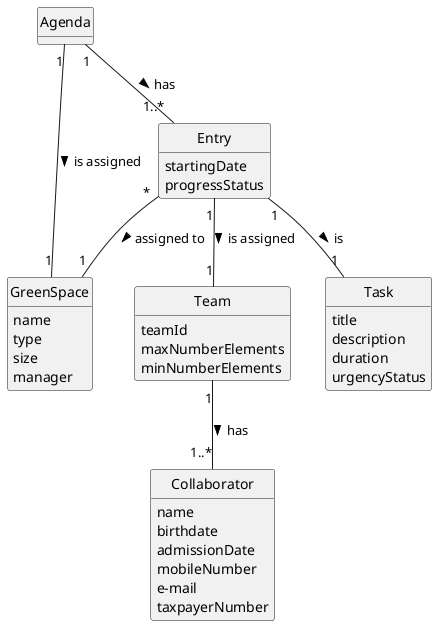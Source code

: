 @startuml
skinparam monochrome true
skinparam packageStyle rectangle
skinparam shadowing false

'left to right direction

skinparam classAttributeIconSize 0

hide circle
hide methods


class Collaborator {
    name
    birthdate
    admissionDate
    mobileNumber
    e-mail
    taxpayerNumber
}

class Team {
    teamId
    maxNumberElements
    minNumberElements
}

class GreenSpace{
    name
    type
    size
    manager

}

class Entry {
    startingDate
    progressStatus

}


class Task {
    title
    description
    duration
    urgencyStatus

}

class Agenda{
}

Agenda "1" -- "1..*" Entry: has >

Entry "1" -- "1" Task: is >

Entry "*" -- "1" GreenSpace : assigned to >

Entry "1" -- "1" Team : is assigned >

Team "1" -- "1..*" Collaborator : has >

Agenda "1" -- "1" GreenSpace : is assigned >



@enduml
